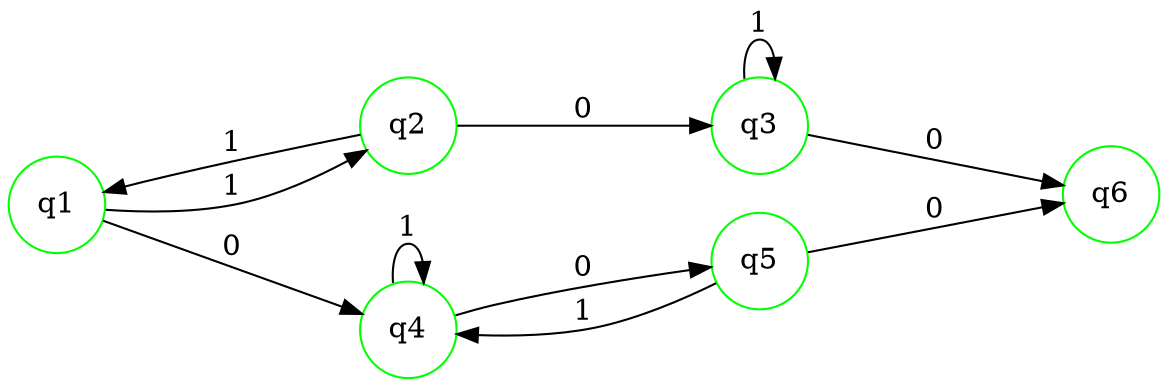 digraph DEMO {
	graph [background=red,
		bb="0 0 521 166",
		rankdir=LR
	];
	node [color=green,
		fillcolor=white,
		height=0.1,
		label="\N",
		margin=0.1,
		overlap=scalexy,
		shape=circle,
		style=filled,
		width=0.1
	];
	edge [minlen=3];
	"%3"	[label=q1];
	"%5"	[label=q2];
	"%3" -> "%5"	[label=1];
	"%9"	[label=q4];
	"%3" -> "%9"	[label=0];
	"%5" -> "%3"	[label=1];
	"%7"	[label=q3];
	"%5" -> "%7"	[label=0];
	"%7" -> "%7"	[label=1];
	"%13"	[label=q6];
	"%7" -> "%13"	[label=0];
	"%9" -> "%9"	[label=1];
	"%11"	[label=q5];
	"%9" -> "%11"	[label=0];
	"%11" -> "%9"	[label=1];
	"%11" -> "%13"	[label=0];
}
